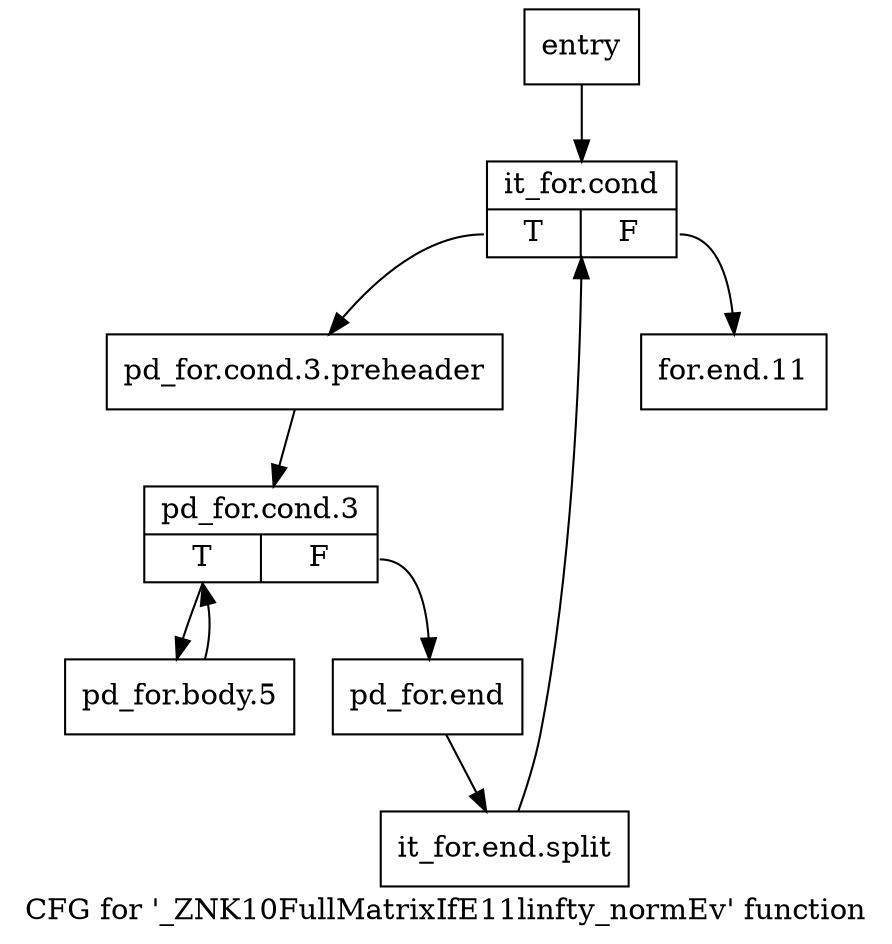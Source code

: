 digraph "CFG for '_ZNK10FullMatrixIfE11linfty_normEv' function" {
	label="CFG for '_ZNK10FullMatrixIfE11linfty_normEv' function";

	Node0x569a180 [shape=record,label="{entry}"];
	Node0x569a180 -> Node0x569a1d0;
	Node0x569a1d0 [shape=record,label="{it_for.cond|{<s0>T|<s1>F}}"];
	Node0x569a1d0:s0 -> Node0x569a220;
	Node0x569a1d0:s1 -> Node0x569a360;
	Node0x569a220 [shape=record,label="{pd_for.cond.3.preheader}"];
	Node0x569a220 -> Node0x569a270;
	Node0x569a270 [shape=record,label="{pd_for.cond.3|{<s0>T|<s1>F}}"];
	Node0x569a270:s0 -> Node0x569a2c0;
	Node0x569a270:s1 -> Node0x569a310;
	Node0x569a2c0 [shape=record,label="{pd_for.body.5}"];
	Node0x569a2c0 -> Node0x569a270;
	Node0x569a310 [shape=record,label="{pd_for.end}"];
	Node0x569a310 -> Node0xa656490;
	Node0xa656490 [shape=record,label="{it_for.end.split}"];
	Node0xa656490 -> Node0x569a1d0;
	Node0x569a360 [shape=record,label="{for.end.11}"];
}
